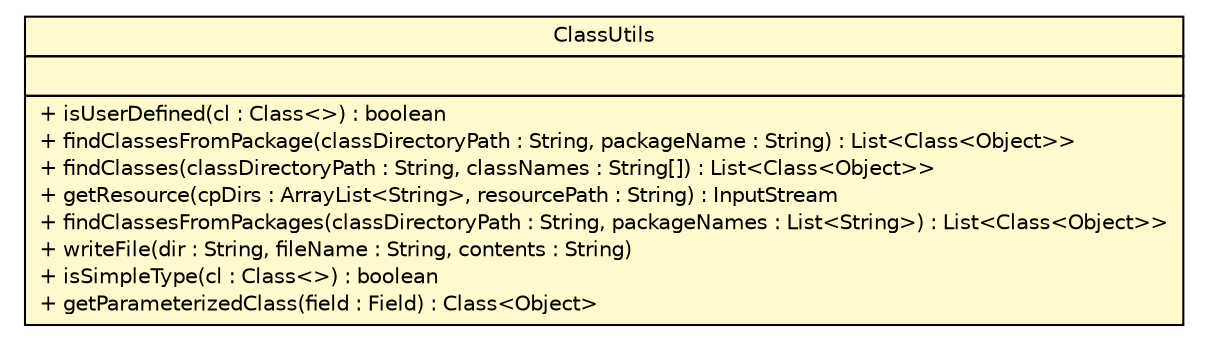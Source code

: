 #!/usr/local/bin/dot
#
# Class diagram 
# Generated by UMLGraph version 5.1 (http://www.umlgraph.org/)
#

digraph G {
	edge [fontname="Helvetica",fontsize=10,labelfontname="Helvetica",labelfontsize=10];
	node [fontname="Helvetica",fontsize=10,shape=plaintext];
	nodesep=0.25;
	ranksep=0.5;
	rankdir=LR;
	// com.inn.headstartdemo.utils.ClassUtils
	c53240 [label=<<table title="com.inn.headstartdemo.utils.ClassUtils" border="0" cellborder="1" cellspacing="0" cellpadding="2" port="p" bgcolor="lemonChiffon" href="./ClassUtils.html">
		<tr><td><table border="0" cellspacing="0" cellpadding="1">
<tr><td align="center" balign="center"> ClassUtils </td></tr>
		</table></td></tr>
		<tr><td><table border="0" cellspacing="0" cellpadding="1">
<tr><td align="left" balign="left">  </td></tr>
		</table></td></tr>
		<tr><td><table border="0" cellspacing="0" cellpadding="1">
<tr><td align="left" balign="left"> + isUserDefined(cl : Class&lt;&gt;) : boolean </td></tr>
<tr><td align="left" balign="left"> + findClassesFromPackage(classDirectoryPath : String, packageName : String) : List&lt;Class&lt;Object&gt;&gt; </td></tr>
<tr><td align="left" balign="left"> + findClasses(classDirectoryPath : String, classNames : String[]) : List&lt;Class&lt;Object&gt;&gt; </td></tr>
<tr><td align="left" balign="left"> + getResource(cpDirs : ArrayList&lt;String&gt;, resourcePath : String) : InputStream </td></tr>
<tr><td align="left" balign="left"> + findClassesFromPackages(classDirectoryPath : String, packageNames : List&lt;String&gt;) : List&lt;Class&lt;Object&gt;&gt; </td></tr>
<tr><td align="left" balign="left"> + writeFile(dir : String, fileName : String, contents : String) </td></tr>
<tr><td align="left" balign="left"> + isSimpleType(cl : Class&lt;&gt;) : boolean </td></tr>
<tr><td align="left" balign="left"> + getParameterizedClass(field : Field) : Class&lt;Object&gt; </td></tr>
		</table></td></tr>
		</table>>, fontname="Helvetica", fontcolor="black", fontsize=10.0];
}

